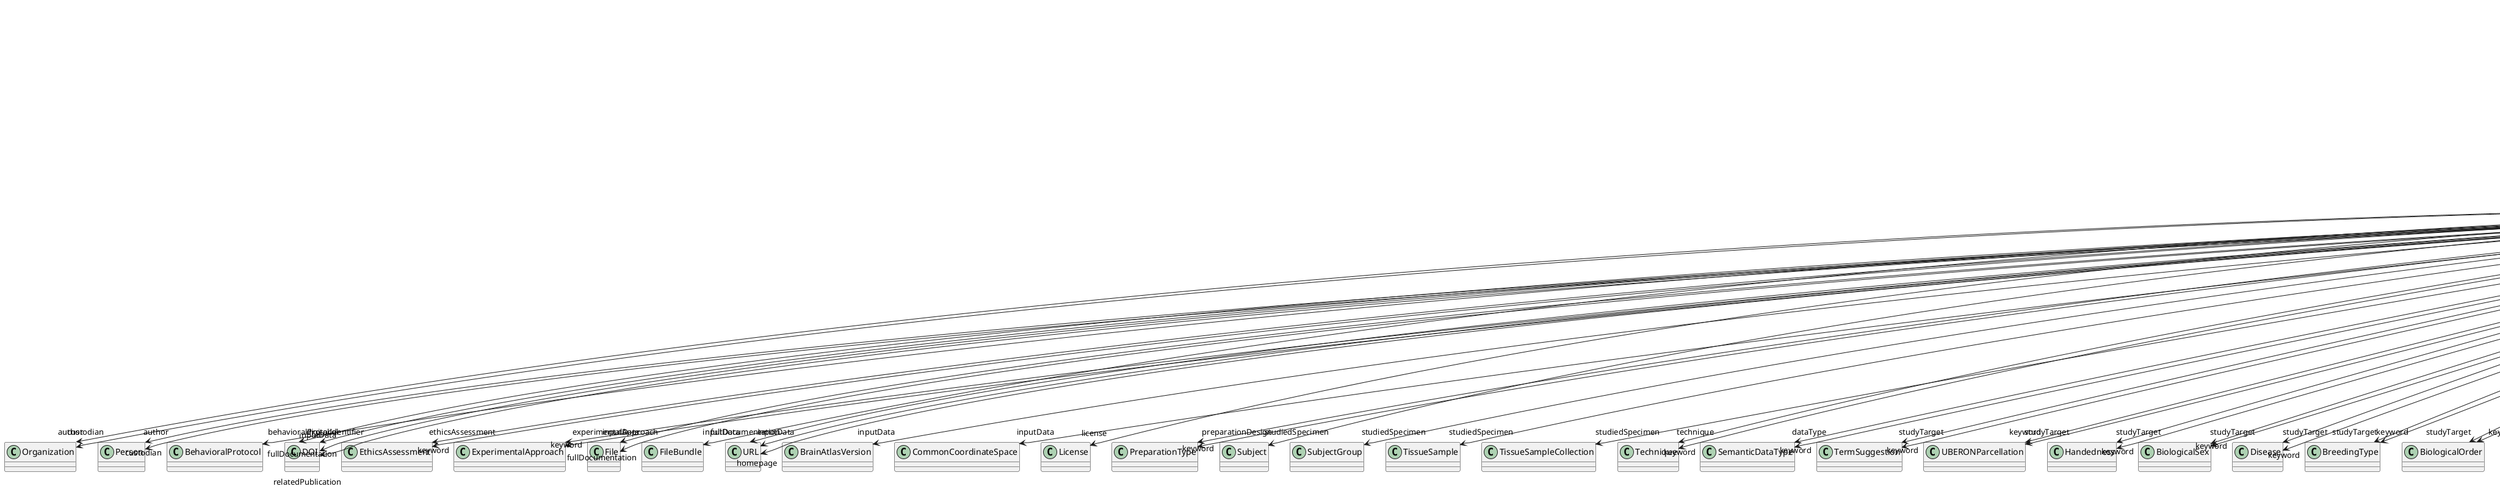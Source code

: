 @startuml
class DatasetVersion {
+author
+behavioralProtocol
+digitalIdentifier
+ethicsAssessment
+experimentalApproach
+inputData
+isAlternativeVersionOf
+isNewVersionOf
+license
+preparationDesign
+studiedSpecimen
+technique
+dataType
+studyTarget
+accessibility
+copyright
+custodian
+description
+fullDocumentation
+fullName
+funding
+homepage
+howToCite
+keyword
+otherContribution
+relatedPublication
+releaseDate
+repository
+shortName
+supportChannel
+versionIdentifier
+versionInnovation

}
DatasetVersion -d-> "author" Organization
DatasetVersion -d-> "author" Person
DatasetVersion -d-> "behavioralProtocol" BehavioralProtocol
DatasetVersion -d-> "digitalIdentifier" DOI
DatasetVersion -d-> "ethicsAssessment" EthicsAssessment
DatasetVersion -d-> "experimentalApproach" ExperimentalApproach
DatasetVersion -d-> "inputData" DOI
DatasetVersion -d-> "inputData" File
DatasetVersion -d-> "inputData" FileBundle
DatasetVersion -d-> "inputData" URL
DatasetVersion -d-> "inputData" BrainAtlasVersion
DatasetVersion -d-> "inputData" CommonCoordinateSpace
DatasetVersion -d-> "isAlternativeVersionOf" DatasetVersion
DatasetVersion -d-> "isNewVersionOf" DatasetVersion
DatasetVersion -d-> "license" License
DatasetVersion -d-> "preparationDesign" PreparationType
DatasetVersion -d-> "studiedSpecimen" Subject
DatasetVersion -d-> "studiedSpecimen" SubjectGroup
DatasetVersion -d-> "studiedSpecimen" TissueSample
DatasetVersion -d-> "studiedSpecimen" TissueSampleCollection
DatasetVersion -d-> "technique" Technique
DatasetVersion -d-> "dataType" SemanticDataType
DatasetVersion -d-> "studyTarget" TermSuggestion
DatasetVersion -d-> "studyTarget" UBERONParcellation
DatasetVersion -d-> "studyTarget" Handedness
DatasetVersion -d-> "studyTarget" BiologicalSex
DatasetVersion -d-> "studyTarget" Disease
DatasetVersion -d-> "studyTarget" BreedingType
DatasetVersion -d-> "studyTarget" BiologicalOrder
DatasetVersion -d-> "studyTarget" MolecularEntity
DatasetVersion -d-> "studyTarget" DiseaseModel
DatasetVersion -d-> "studyTarget" CellCultureType
DatasetVersion -d-> "studyTarget" Species
DatasetVersion -d-> "studyTarget" GeneticStrainType
DatasetVersion -d-> "studyTarget" CellType
DatasetVersion -d-> "studyTarget" SubcellularEntity
DatasetVersion -d-> "studyTarget" Organ
DatasetVersion -d-> "studyTarget" CustomAnatomicalEntity
DatasetVersion -d-> "studyTarget" ParcellationEntityVersion
DatasetVersion -d-> "studyTarget" ParcellationEntity
DatasetVersion -d-> "accessibility" ProductAccessibility
DatasetVersion -d-> "copyright" Copyright
DatasetVersion -d-> "custodian" Organization
DatasetVersion -d-> "custodian" Person
DatasetVersion -d-> "fullDocumentation" DOI
DatasetVersion -d-> "fullDocumentation" File
DatasetVersion -d-> "fullDocumentation" URL
DatasetVersion -d-> "funding" Funding
DatasetVersion -d-> "homepage" URL
DatasetVersion -d-> "keyword" UnitOfMeasurement
DatasetVersion -d-> "keyword" TissueSampleAttribute
DatasetVersion -d-> "keyword" ActionStatusType
DatasetVersion -d-> "keyword" TermSuggestion
DatasetVersion -d-> "keyword" ChemicalMixtureType
DatasetVersion -d-> "keyword" SemanticDataType
DatasetVersion -d-> "keyword" UBERONParcellation
DatasetVersion -d-> "keyword" SetupType
DatasetVersion -d-> "keyword" Handedness
DatasetVersion -d-> "keyword" ModelScope
DatasetVersion -d-> "keyword" FileUsageRole
DatasetVersion -d-> "keyword" ProductAccessibility
DatasetVersion -d-> "keyword" DataType
DatasetVersion -d-> "keyword" FileBundleGrouping
DatasetVersion -d-> "keyword" EthicsAssessment
DatasetVersion -d-> "keyword" AnatomicalAxesOrientation
DatasetVersion -d-> "keyword" SubjectAttribute
DatasetVersion -d-> "keyword" OperatingSystem
DatasetVersion -d-> "keyword" FileRepositoryType
DatasetVersion -d-> "keyword" BiologicalSex
DatasetVersion -d-> "keyword" OperatingDevice
DatasetVersion -d-> "keyword" Disease
DatasetVersion -d-> "keyword" ProgrammingLanguage
DatasetVersion -d-> "keyword" BreedingType
DatasetVersion -d-> "keyword" ContributionType
DatasetVersion -d-> "keyword" SoftwareFeature
DatasetVersion -d-> "keyword" MeasuredQuantity
DatasetVersion -d-> "keyword" BiologicalOrder
DatasetVersion -d-> "keyword" Terminology
DatasetVersion -d-> "keyword" Service
DatasetVersion -d-> "keyword" TissueSampleType
DatasetVersion -d-> "keyword" DifferenceMeasure
DatasetVersion -d-> "keyword" CriteriaQualityType
DatasetVersion -d-> "keyword" AgeCategory
DatasetVersion -d-> "keyword" MolecularEntity
DatasetVersion -d-> "keyword" MetaDataModelType
DatasetVersion -d-> "keyword" Laterality
DatasetVersion -d-> "keyword" StimulationApproach
DatasetVersion -d-> "keyword" PatchClampVariation
DatasetVersion -d-> "keyword" AnatomicalPlane
DatasetVersion -d-> "keyword" ModelAbstractionLevel
DatasetVersion -d-> "keyword" TypeOfUncertainty
DatasetVersion -d-> "keyword" PreparationType
DatasetVersion -d-> "keyword" StimulusType
DatasetVersion -d-> "keyword" AnnotationType
DatasetVersion -d-> "keyword" QualitativeOverlap
DatasetVersion -d-> "keyword" AtlasType
DatasetVersion -d-> "keyword" ExperimentalApproach
DatasetVersion -d-> "keyword" DiseaseModel
DatasetVersion -d-> "keyword" CranialWindowType
DatasetVersion -d-> "keyword" Technique
DatasetVersion -d-> "keyword" CellCultureType
DatasetVersion -d-> "keyword" DeviceType
DatasetVersion -d-> "keyword" Species
DatasetVersion -d-> "keyword" SoftwareApplicationCategory
DatasetVersion -d-> "keyword" Language
DatasetVersion -d-> "keyword" GeneticStrainType
DatasetVersion -d-> "keyword" CellType
DatasetVersion -d-> "keyword" SubcellularEntity
DatasetVersion -d-> "keyword" Organ
DatasetVersion -d-> "otherContribution" Contribution
DatasetVersion -d-> "relatedPublication" DOI
DatasetVersion -d-> "relatedPublication" ISBN
DatasetVersion -d-> "relatedPublication" HANDLE
DatasetVersion -d-> "repository" FileRepository

@enduml